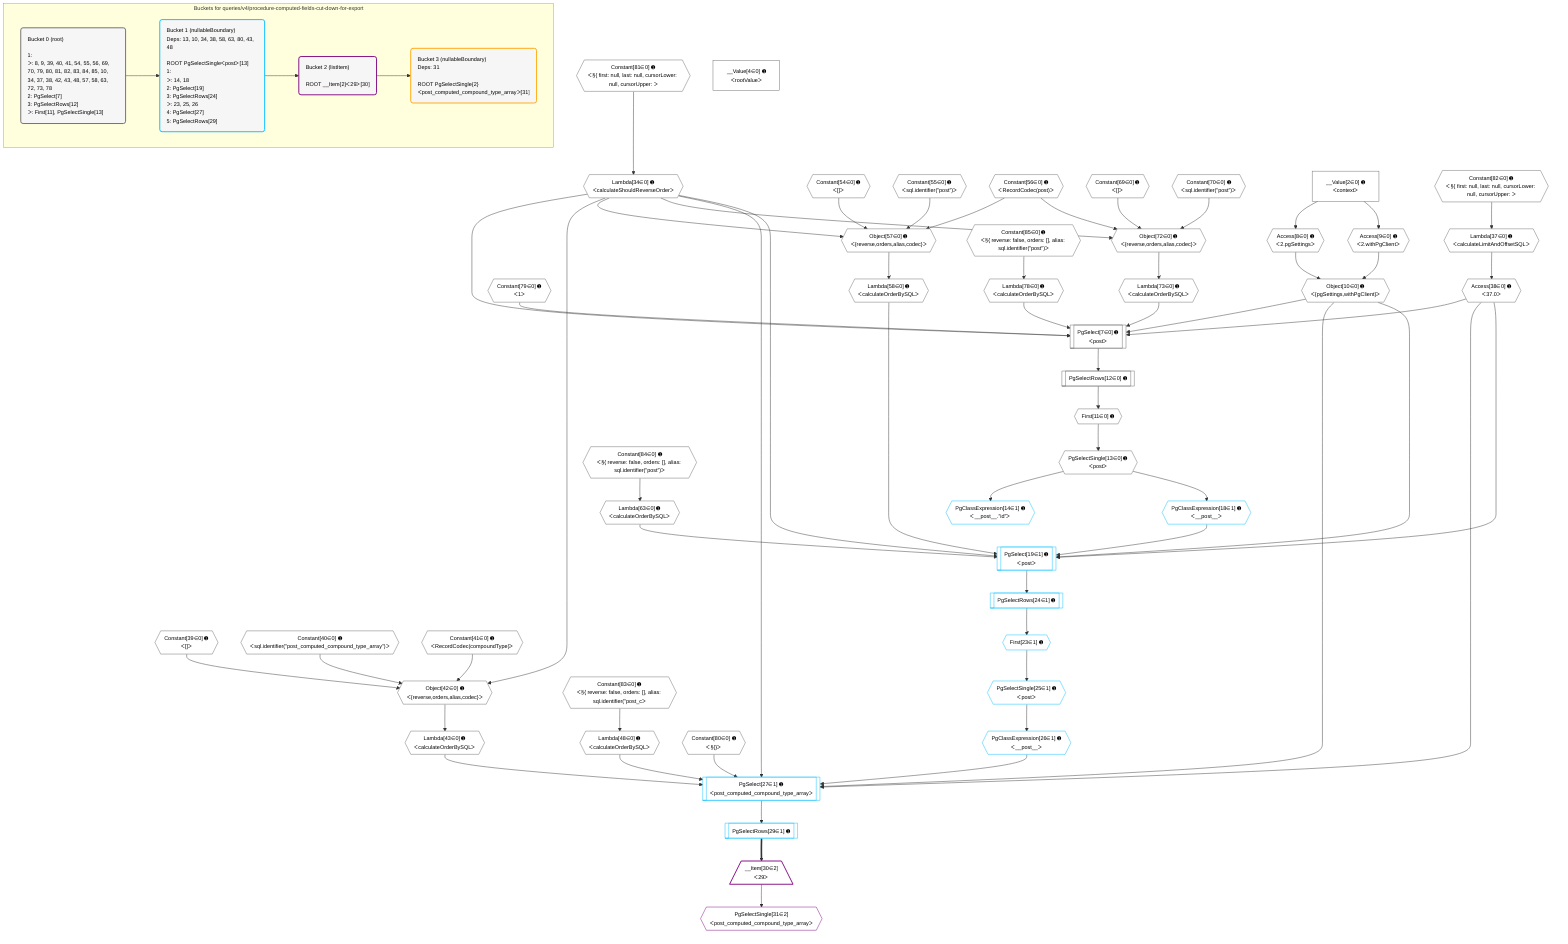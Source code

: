 %%{init: {'themeVariables': { 'fontSize': '12px'}}}%%
graph TD
    classDef path fill:#eee,stroke:#000,color:#000
    classDef plan fill:#fff,stroke-width:1px,color:#000
    classDef itemplan fill:#fff,stroke-width:2px,color:#000
    classDef unbatchedplan fill:#dff,stroke-width:1px,color:#000
    classDef sideeffectplan fill:#fcc,stroke-width:2px,color:#000
    classDef bucket fill:#f6f6f6,color:#000,stroke-width:2px,text-align:left


    %% plan dependencies
    PgSelect7[["PgSelect[7∈0] ➊<br />ᐸpostᐳ"]]:::plan
    Object10{{"Object[10∈0] ➊<br />ᐸ{pgSettings,withPgClient}ᐳ"}}:::plan
    Constant79{{"Constant[79∈0] ➊<br />ᐸ1ᐳ"}}:::plan
    Lambda34{{"Lambda[34∈0] ➊<br />ᐸcalculateShouldReverseOrderᐳ"}}:::plan
    Access38{{"Access[38∈0] ➊<br />ᐸ37.0ᐳ"}}:::plan
    Lambda73{{"Lambda[73∈0] ➊<br />ᐸcalculateOrderBySQLᐳ"}}:::plan
    Lambda78{{"Lambda[78∈0] ➊<br />ᐸcalculateOrderBySQLᐳ"}}:::plan
    Object10 & Constant79 & Lambda34 & Access38 & Lambda73 & Lambda78 --> PgSelect7
    Object42{{"Object[42∈0] ➊<br />ᐸ{reverse,orders,alias,codec}ᐳ"}}:::plan
    Constant39{{"Constant[39∈0] ➊<br />ᐸ[]ᐳ"}}:::plan
    Constant40{{"Constant[40∈0] ➊<br />ᐸsql.identifier(”post_computed_compound_type_array”)ᐳ"}}:::plan
    Constant41{{"Constant[41∈0] ➊<br />ᐸRecordCodec(compoundType)ᐳ"}}:::plan
    Lambda34 & Constant39 & Constant40 & Constant41 --> Object42
    Object57{{"Object[57∈0] ➊<br />ᐸ{reverse,orders,alias,codec}ᐳ"}}:::plan
    Constant54{{"Constant[54∈0] ➊<br />ᐸ[]ᐳ"}}:::plan
    Constant55{{"Constant[55∈0] ➊<br />ᐸsql.identifier(”post”)ᐳ"}}:::plan
    Constant56{{"Constant[56∈0] ➊<br />ᐸRecordCodec(post)ᐳ"}}:::plan
    Lambda34 & Constant54 & Constant55 & Constant56 --> Object57
    Object72{{"Object[72∈0] ➊<br />ᐸ{reverse,orders,alias,codec}ᐳ"}}:::plan
    Constant69{{"Constant[69∈0] ➊<br />ᐸ[]ᐳ"}}:::plan
    Constant70{{"Constant[70∈0] ➊<br />ᐸsql.identifier(”post”)ᐳ"}}:::plan
    Lambda34 & Constant69 & Constant70 & Constant56 --> Object72
    Access8{{"Access[8∈0] ➊<br />ᐸ2.pgSettingsᐳ"}}:::plan
    Access9{{"Access[9∈0] ➊<br />ᐸ2.withPgClientᐳ"}}:::plan
    Access8 & Access9 --> Object10
    __Value2["__Value[2∈0] ➊<br />ᐸcontextᐳ"]:::plan
    __Value2 --> Access8
    __Value2 --> Access9
    First11{{"First[11∈0] ➊"}}:::plan
    PgSelectRows12[["PgSelectRows[12∈0] ➊"]]:::plan
    PgSelectRows12 --> First11
    PgSelect7 --> PgSelectRows12
    PgSelectSingle13{{"PgSelectSingle[13∈0] ➊<br />ᐸpostᐳ"}}:::plan
    First11 --> PgSelectSingle13
    Constant81{{"Constant[81∈0] ➊<br />ᐸ§{ first: null, last: null, cursorLower: null, cursorUpper: ᐳ"}}:::plan
    Constant81 --> Lambda34
    Lambda37{{"Lambda[37∈0] ➊<br />ᐸcalculateLimitAndOffsetSQLᐳ"}}:::plan
    Constant82{{"Constant[82∈0] ➊<br />ᐸ§{ first: null, last: null, cursorLower: null, cursorUpper: ᐳ"}}:::plan
    Constant82 --> Lambda37
    Lambda37 --> Access38
    Lambda43{{"Lambda[43∈0] ➊<br />ᐸcalculateOrderBySQLᐳ"}}:::plan
    Object42 --> Lambda43
    Lambda48{{"Lambda[48∈0] ➊<br />ᐸcalculateOrderBySQLᐳ"}}:::plan
    Constant83{{"Constant[83∈0] ➊<br />ᐸ§{ reverse: false, orders: [], alias: sql.identifier(”post_cᐳ"}}:::plan
    Constant83 --> Lambda48
    Lambda58{{"Lambda[58∈0] ➊<br />ᐸcalculateOrderBySQLᐳ"}}:::plan
    Object57 --> Lambda58
    Lambda63{{"Lambda[63∈0] ➊<br />ᐸcalculateOrderBySQLᐳ"}}:::plan
    Constant84{{"Constant[84∈0] ➊<br />ᐸ§{ reverse: false, orders: [], alias: sql.identifier(”post”)ᐳ"}}:::plan
    Constant84 --> Lambda63
    Object72 --> Lambda73
    Constant85{{"Constant[85∈0] ➊<br />ᐸ§{ reverse: false, orders: [], alias: sql.identifier(”post”)ᐳ"}}:::plan
    Constant85 --> Lambda78
    __Value4["__Value[4∈0] ➊<br />ᐸrootValueᐳ"]:::plan
    Constant80{{"Constant[80∈0] ➊<br />ᐸ§{}ᐳ"}}:::plan
    PgSelect27[["PgSelect[27∈1] ➊<br />ᐸpost_computed_compound_type_arrayᐳ"]]:::plan
    PgClassExpression26{{"PgClassExpression[26∈1] ➊<br />ᐸ__post__ᐳ"}}:::plan
    Object10 & PgClassExpression26 & Constant80 & Lambda34 & Access38 & Lambda43 & Lambda48 --> PgSelect27
    PgSelect19[["PgSelect[19∈1] ➊<br />ᐸpostᐳ"]]:::plan
    PgClassExpression18{{"PgClassExpression[18∈1] ➊<br />ᐸ__post__ᐳ"}}:::plan
    Object10 & PgClassExpression18 & Lambda34 & Access38 & Lambda58 & Lambda63 --> PgSelect19
    PgClassExpression14{{"PgClassExpression[14∈1] ➊<br />ᐸ__post__.”id”ᐳ"}}:::plan
    PgSelectSingle13 --> PgClassExpression14
    PgSelectSingle13 --> PgClassExpression18
    First23{{"First[23∈1] ➊"}}:::plan
    PgSelectRows24[["PgSelectRows[24∈1] ➊"]]:::plan
    PgSelectRows24 --> First23
    PgSelect19 --> PgSelectRows24
    PgSelectSingle25{{"PgSelectSingle[25∈1] ➊<br />ᐸpostᐳ"}}:::plan
    First23 --> PgSelectSingle25
    PgSelectSingle25 --> PgClassExpression26
    PgSelectRows29[["PgSelectRows[29∈1] ➊"]]:::plan
    PgSelect27 --> PgSelectRows29
    __Item30[/"__Item[30∈2]<br />ᐸ29ᐳ"\]:::itemplan
    PgSelectRows29 ==> __Item30
    PgSelectSingle31{{"PgSelectSingle[31∈2]<br />ᐸpost_computed_compound_type_arrayᐳ"}}:::plan
    __Item30 --> PgSelectSingle31

    %% define steps

    subgraph "Buckets for queries/v4/procedure-computed-fields-cut-down-for-export"
    Bucket0("Bucket 0 (root)<br /><br />1: <br />ᐳ: 8, 9, 39, 40, 41, 54, 55, 56, 69, 70, 79, 80, 81, 82, 83, 84, 85, 10, 34, 37, 38, 42, 43, 48, 57, 58, 63, 72, 73, 78<br />2: PgSelect[7]<br />3: PgSelectRows[12]<br />ᐳ: First[11], PgSelectSingle[13]"):::bucket
    classDef bucket0 stroke:#696969
    class Bucket0,__Value2,__Value4,PgSelect7,Access8,Access9,Object10,First11,PgSelectRows12,PgSelectSingle13,Lambda34,Lambda37,Access38,Constant39,Constant40,Constant41,Object42,Lambda43,Lambda48,Constant54,Constant55,Constant56,Object57,Lambda58,Lambda63,Constant69,Constant70,Object72,Lambda73,Lambda78,Constant79,Constant80,Constant81,Constant82,Constant83,Constant84,Constant85 bucket0
    Bucket1("Bucket 1 (nullableBoundary)<br />Deps: 13, 10, 34, 38, 58, 63, 80, 43, 48<br /><br />ROOT PgSelectSingleᐸpostᐳ[13]<br />1: <br />ᐳ: 14, 18<br />2: PgSelect[19]<br />3: PgSelectRows[24]<br />ᐳ: 23, 25, 26<br />4: PgSelect[27]<br />5: PgSelectRows[29]"):::bucket
    classDef bucket1 stroke:#00bfff
    class Bucket1,PgClassExpression14,PgClassExpression18,PgSelect19,First23,PgSelectRows24,PgSelectSingle25,PgClassExpression26,PgSelect27,PgSelectRows29 bucket1
    Bucket2("Bucket 2 (listItem)<br /><br />ROOT __Item{2}ᐸ29ᐳ[30]"):::bucket
    classDef bucket2 stroke:#7f007f
    class Bucket2,__Item30,PgSelectSingle31 bucket2
    Bucket3("Bucket 3 (nullableBoundary)<br />Deps: 31<br /><br />ROOT PgSelectSingle{2}ᐸpost_computed_compound_type_arrayᐳ[31]"):::bucket
    classDef bucket3 stroke:#ffa500
    class Bucket3 bucket3
    Bucket0 --> Bucket1
    Bucket1 --> Bucket2
    Bucket2 --> Bucket3
    end